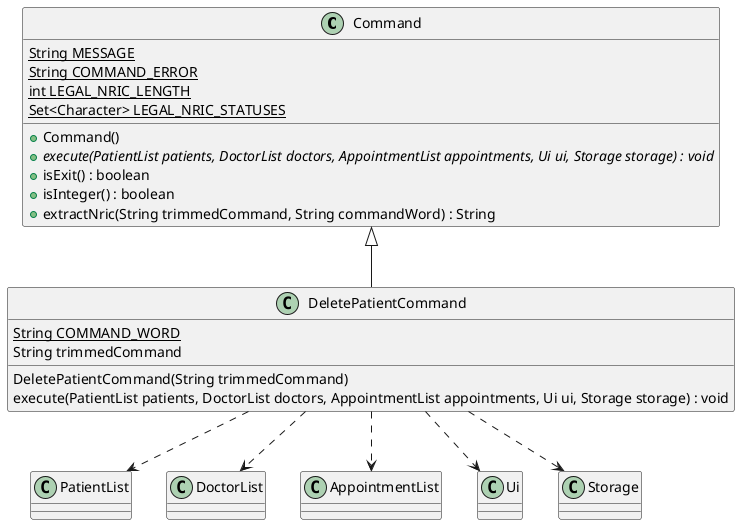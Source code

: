 @startuml
Command <|-- DeletePatientCommand

Command : {static} String MESSAGE
Command : {static} String COMMAND_ERROR
Command : {static} int LEGAL_NRIC_LENGTH
Command : {static} Set<Character> LEGAL_NRIC_STATUSES

Command : + Command()
Command : + {abstract} execute(PatientList patients, DoctorList doctors, AppointmentList appointments, Ui ui, Storage storage) : void
Command : + isExit() : boolean
Command : + isInteger() : boolean
Command : + extractNric(String trimmedCommand, String commandWord) : String

DeletePatientCommand : {static} String COMMAND_WORD
DeletePatientCommand : String trimmedCommand

DeletePatientCommand : DeletePatientCommand(String trimmedCommand)
DeletePatientCommand : execute(PatientList patients, DoctorList doctors, AppointmentList appointments, Ui ui, Storage storage) : void

DeletePatientCommand ..> PatientList
DeletePatientCommand ..> DoctorList
DeletePatientCommand ..> AppointmentList
DeletePatientCommand ..> Ui
DeletePatientCommand ..> Storage


@enduml